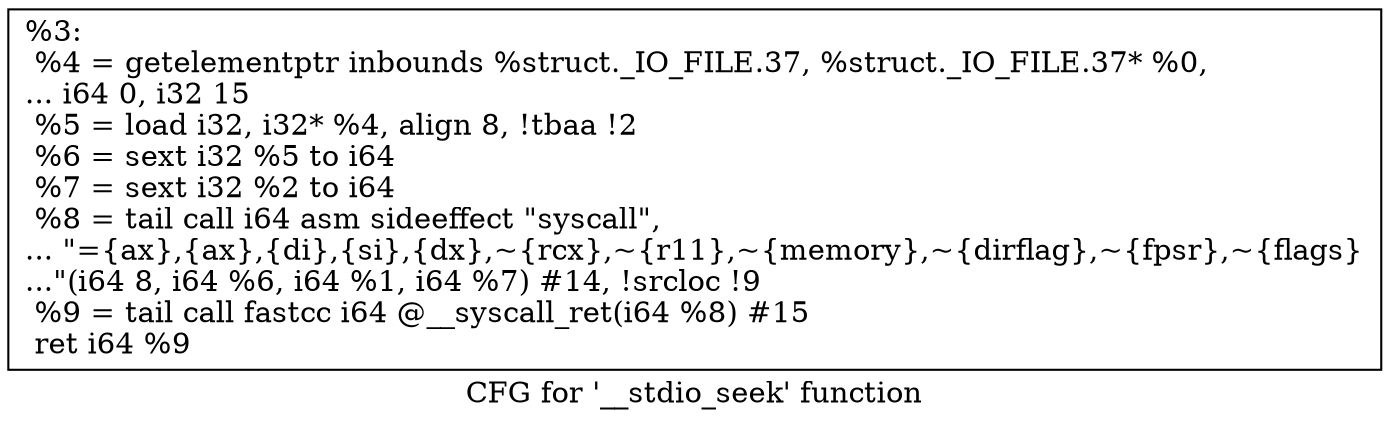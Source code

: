 digraph "CFG for '__stdio_seek' function" {
	label="CFG for '__stdio_seek' function";

	Node0x16c5980 [shape=record,label="{%3:\l  %4 = getelementptr inbounds %struct._IO_FILE.37, %struct._IO_FILE.37* %0,\l... i64 0, i32 15\l  %5 = load i32, i32* %4, align 8, !tbaa !2\l  %6 = sext i32 %5 to i64\l  %7 = sext i32 %2 to i64\l  %8 = tail call i64 asm sideeffect \"syscall\",\l... \"=\{ax\},\{ax\},\{di\},\{si\},\{dx\},~\{rcx\},~\{r11\},~\{memory\},~\{dirflag\},~\{fpsr\},~\{flags\}\l...\"(i64 8, i64 %6, i64 %1, i64 %7) #14, !srcloc !9\l  %9 = tail call fastcc i64 @__syscall_ret(i64 %8) #15\l  ret i64 %9\l}"];
}
